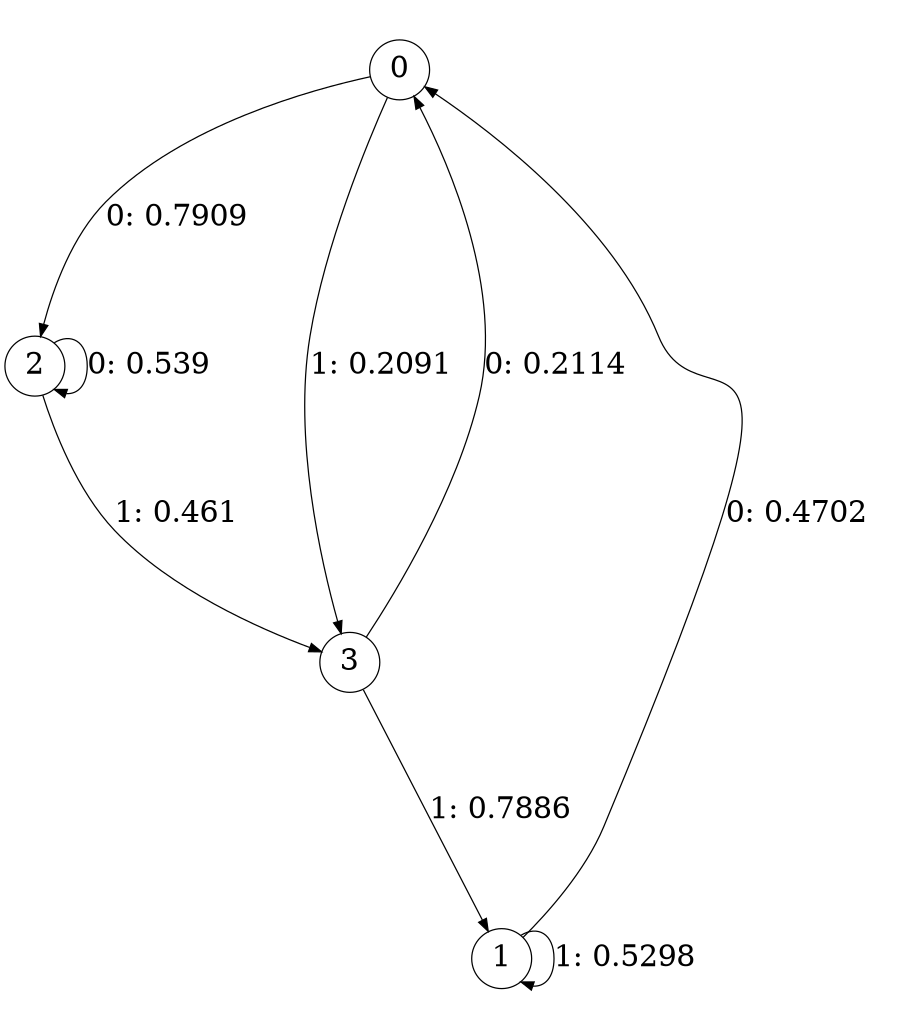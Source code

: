 digraph "ch8concat_phase3_L2" {
size = "6,8.5";
ratio = "fill";
node [shape = circle];
node [fontsize = 24];
edge [fontsize = 24];
0 -> 2 [label = "0: 0.7909   "];
0 -> 3 [label = "1: 0.2091   "];
1 -> 0 [label = "0: 0.4702   "];
1 -> 1 [label = "1: 0.5298   "];
2 -> 2 [label = "0: 0.539    "];
2 -> 3 [label = "1: 0.461    "];
3 -> 0 [label = "0: 0.2114   "];
3 -> 1 [label = "1: 0.7886   "];
}